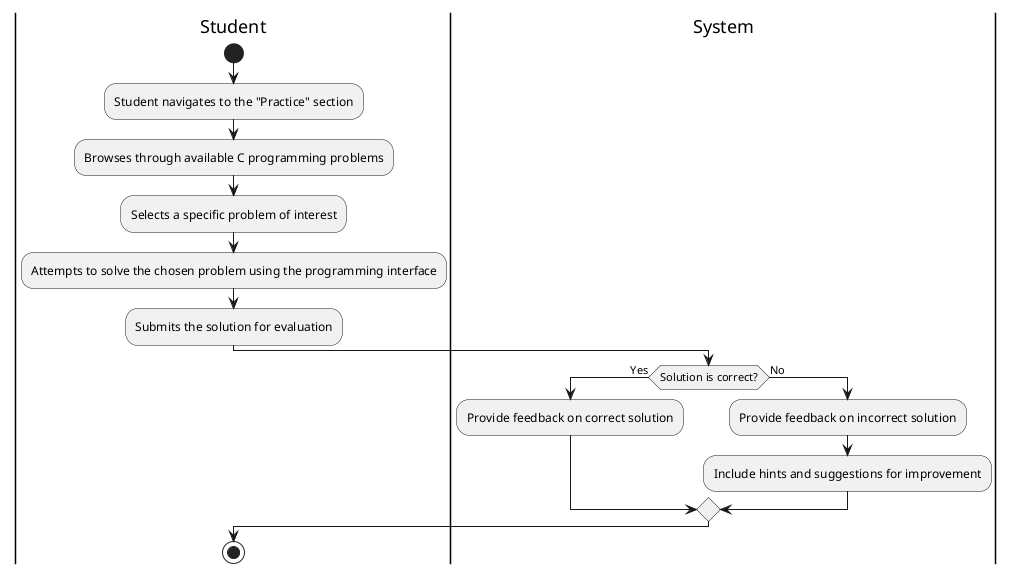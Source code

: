 @startuml

|Student|
start
:Student navigates to the "Practice" section;
:Browses through available C programming problems;
:Selects a specific problem of interest;
:Attempts to solve the chosen problem using the programming interface;
:Submits the solution for evaluation;

|System|
if (Solution is correct?) then (Yes)
  :Provide feedback on correct solution;
else (No)
  :Provide feedback on incorrect solution;
  :Include hints and suggestions for improvement;
endif

|Student|
stop

@enduml
